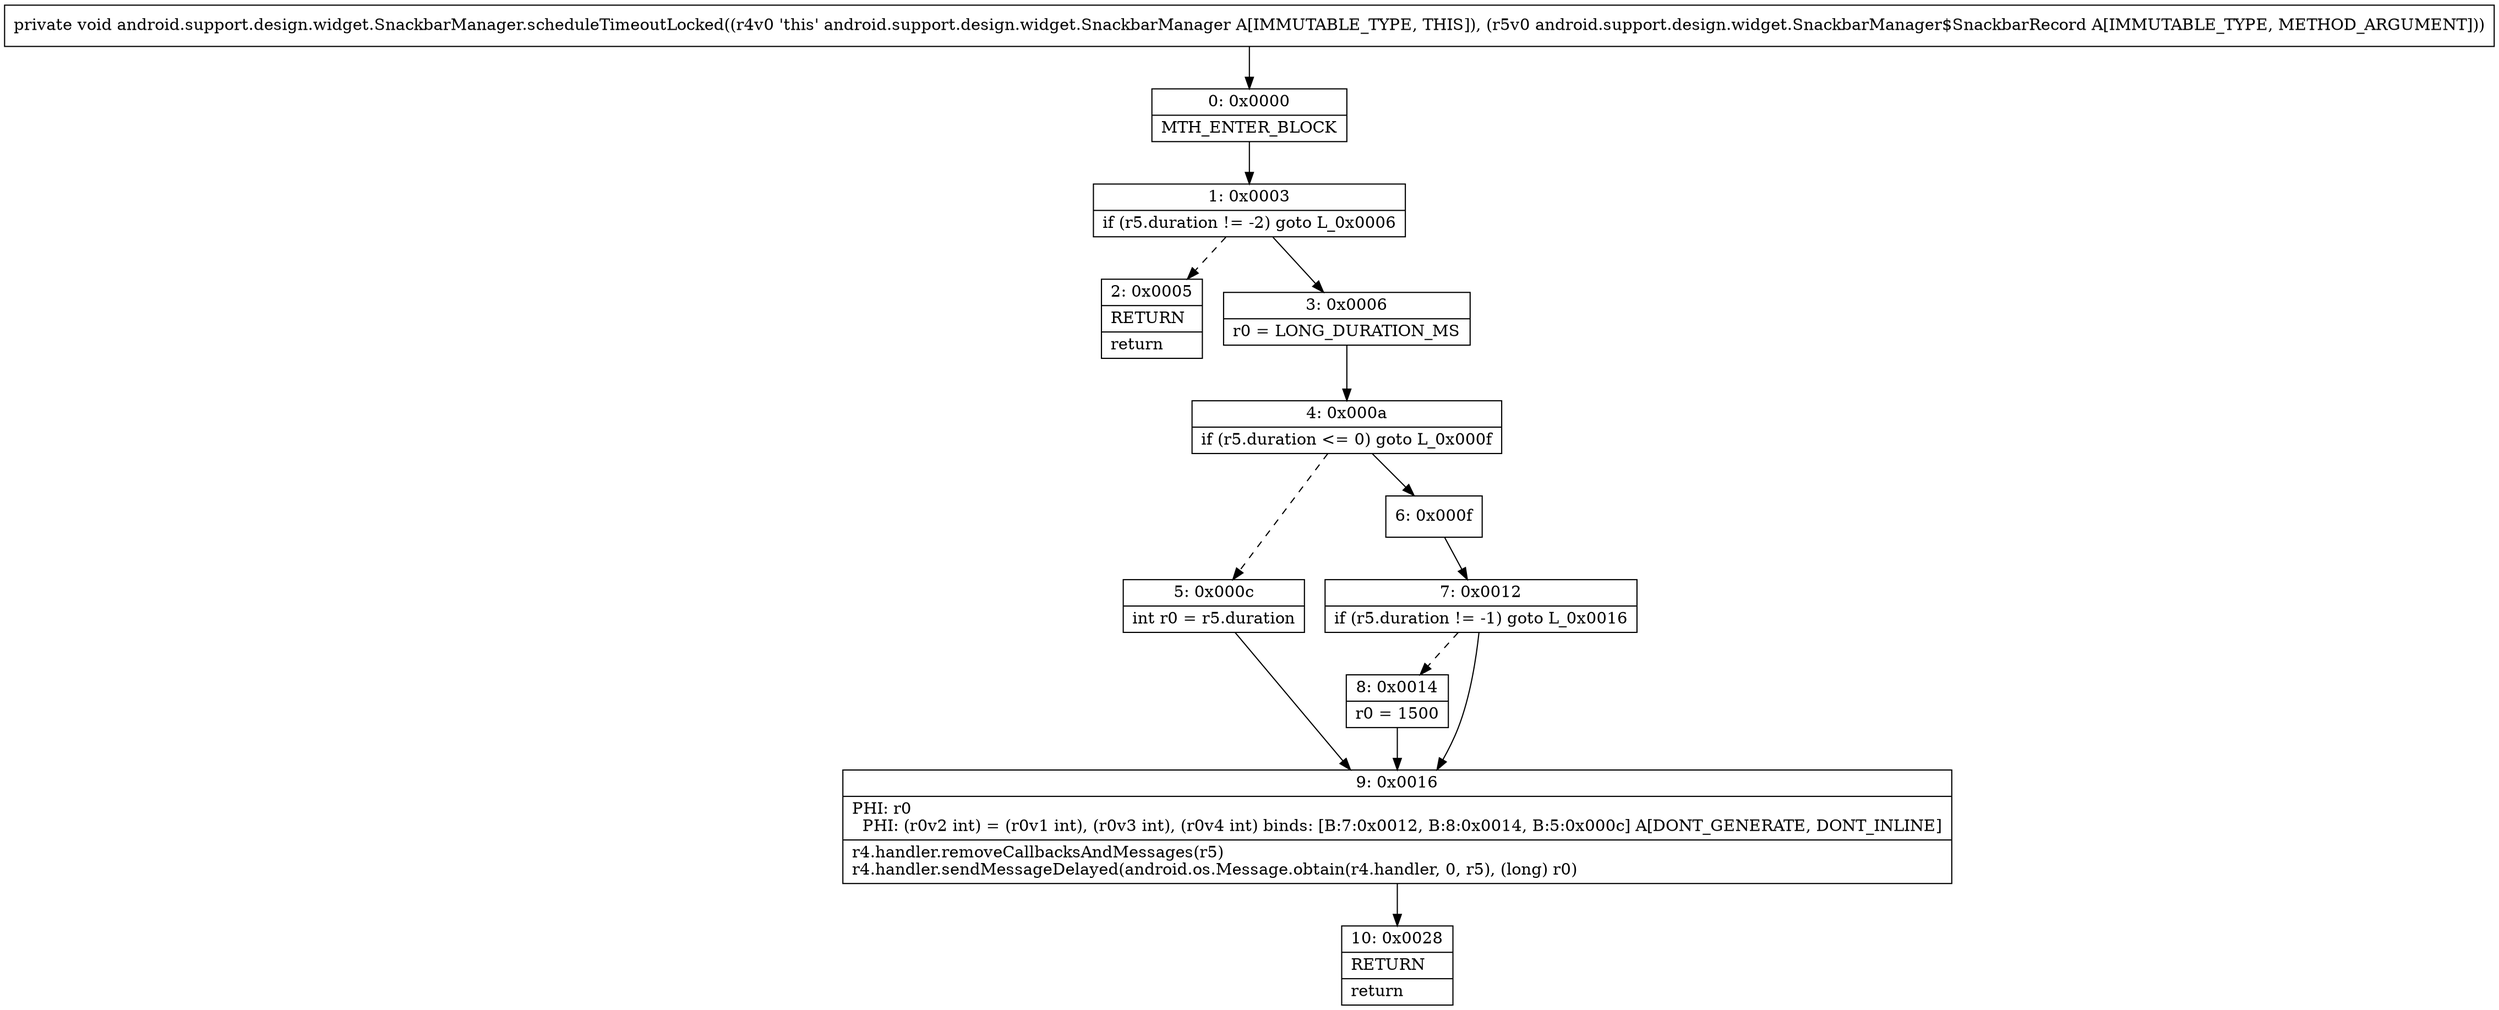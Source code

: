 digraph "CFG forandroid.support.design.widget.SnackbarManager.scheduleTimeoutLocked(Landroid\/support\/design\/widget\/SnackbarManager$SnackbarRecord;)V" {
Node_0 [shape=record,label="{0\:\ 0x0000|MTH_ENTER_BLOCK\l}"];
Node_1 [shape=record,label="{1\:\ 0x0003|if (r5.duration != \-2) goto L_0x0006\l}"];
Node_2 [shape=record,label="{2\:\ 0x0005|RETURN\l|return\l}"];
Node_3 [shape=record,label="{3\:\ 0x0006|r0 = LONG_DURATION_MS\l}"];
Node_4 [shape=record,label="{4\:\ 0x000a|if (r5.duration \<= 0) goto L_0x000f\l}"];
Node_5 [shape=record,label="{5\:\ 0x000c|int r0 = r5.duration\l}"];
Node_6 [shape=record,label="{6\:\ 0x000f}"];
Node_7 [shape=record,label="{7\:\ 0x0012|if (r5.duration != \-1) goto L_0x0016\l}"];
Node_8 [shape=record,label="{8\:\ 0x0014|r0 = 1500\l}"];
Node_9 [shape=record,label="{9\:\ 0x0016|PHI: r0 \l  PHI: (r0v2 int) = (r0v1 int), (r0v3 int), (r0v4 int) binds: [B:7:0x0012, B:8:0x0014, B:5:0x000c] A[DONT_GENERATE, DONT_INLINE]\l|r4.handler.removeCallbacksAndMessages(r5)\lr4.handler.sendMessageDelayed(android.os.Message.obtain(r4.handler, 0, r5), (long) r0)\l}"];
Node_10 [shape=record,label="{10\:\ 0x0028|RETURN\l|return\l}"];
MethodNode[shape=record,label="{private void android.support.design.widget.SnackbarManager.scheduleTimeoutLocked((r4v0 'this' android.support.design.widget.SnackbarManager A[IMMUTABLE_TYPE, THIS]), (r5v0 android.support.design.widget.SnackbarManager$SnackbarRecord A[IMMUTABLE_TYPE, METHOD_ARGUMENT])) }"];
MethodNode -> Node_0;
Node_0 -> Node_1;
Node_1 -> Node_2[style=dashed];
Node_1 -> Node_3;
Node_3 -> Node_4;
Node_4 -> Node_5[style=dashed];
Node_4 -> Node_6;
Node_5 -> Node_9;
Node_6 -> Node_7;
Node_7 -> Node_8[style=dashed];
Node_7 -> Node_9;
Node_8 -> Node_9;
Node_9 -> Node_10;
}


